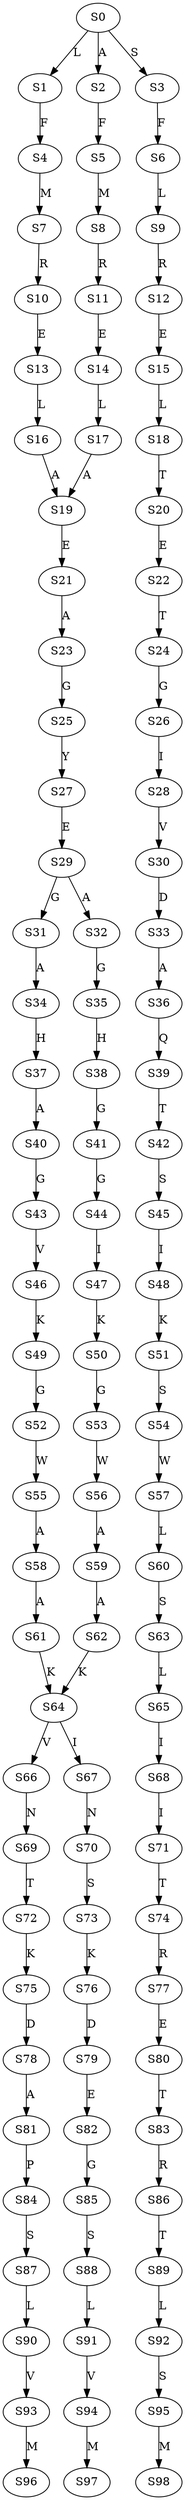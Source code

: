 strict digraph  {
	S0 -> S1 [ label = L ];
	S0 -> S2 [ label = A ];
	S0 -> S3 [ label = S ];
	S1 -> S4 [ label = F ];
	S2 -> S5 [ label = F ];
	S3 -> S6 [ label = F ];
	S4 -> S7 [ label = M ];
	S5 -> S8 [ label = M ];
	S6 -> S9 [ label = L ];
	S7 -> S10 [ label = R ];
	S8 -> S11 [ label = R ];
	S9 -> S12 [ label = R ];
	S10 -> S13 [ label = E ];
	S11 -> S14 [ label = E ];
	S12 -> S15 [ label = E ];
	S13 -> S16 [ label = L ];
	S14 -> S17 [ label = L ];
	S15 -> S18 [ label = L ];
	S16 -> S19 [ label = A ];
	S17 -> S19 [ label = A ];
	S18 -> S20 [ label = T ];
	S19 -> S21 [ label = E ];
	S20 -> S22 [ label = E ];
	S21 -> S23 [ label = A ];
	S22 -> S24 [ label = T ];
	S23 -> S25 [ label = G ];
	S24 -> S26 [ label = G ];
	S25 -> S27 [ label = Y ];
	S26 -> S28 [ label = I ];
	S27 -> S29 [ label = E ];
	S28 -> S30 [ label = V ];
	S29 -> S31 [ label = G ];
	S29 -> S32 [ label = A ];
	S30 -> S33 [ label = D ];
	S31 -> S34 [ label = A ];
	S32 -> S35 [ label = G ];
	S33 -> S36 [ label = A ];
	S34 -> S37 [ label = H ];
	S35 -> S38 [ label = H ];
	S36 -> S39 [ label = Q ];
	S37 -> S40 [ label = A ];
	S38 -> S41 [ label = G ];
	S39 -> S42 [ label = T ];
	S40 -> S43 [ label = G ];
	S41 -> S44 [ label = G ];
	S42 -> S45 [ label = S ];
	S43 -> S46 [ label = V ];
	S44 -> S47 [ label = I ];
	S45 -> S48 [ label = I ];
	S46 -> S49 [ label = K ];
	S47 -> S50 [ label = K ];
	S48 -> S51 [ label = K ];
	S49 -> S52 [ label = G ];
	S50 -> S53 [ label = G ];
	S51 -> S54 [ label = S ];
	S52 -> S55 [ label = W ];
	S53 -> S56 [ label = W ];
	S54 -> S57 [ label = W ];
	S55 -> S58 [ label = A ];
	S56 -> S59 [ label = A ];
	S57 -> S60 [ label = L ];
	S58 -> S61 [ label = A ];
	S59 -> S62 [ label = A ];
	S60 -> S63 [ label = S ];
	S61 -> S64 [ label = K ];
	S62 -> S64 [ label = K ];
	S63 -> S65 [ label = L ];
	S64 -> S66 [ label = V ];
	S64 -> S67 [ label = I ];
	S65 -> S68 [ label = I ];
	S66 -> S69 [ label = N ];
	S67 -> S70 [ label = N ];
	S68 -> S71 [ label = I ];
	S69 -> S72 [ label = T ];
	S70 -> S73 [ label = S ];
	S71 -> S74 [ label = T ];
	S72 -> S75 [ label = K ];
	S73 -> S76 [ label = K ];
	S74 -> S77 [ label = R ];
	S75 -> S78 [ label = D ];
	S76 -> S79 [ label = D ];
	S77 -> S80 [ label = E ];
	S78 -> S81 [ label = A ];
	S79 -> S82 [ label = E ];
	S80 -> S83 [ label = T ];
	S81 -> S84 [ label = P ];
	S82 -> S85 [ label = G ];
	S83 -> S86 [ label = R ];
	S84 -> S87 [ label = S ];
	S85 -> S88 [ label = S ];
	S86 -> S89 [ label = T ];
	S87 -> S90 [ label = L ];
	S88 -> S91 [ label = L ];
	S89 -> S92 [ label = L ];
	S90 -> S93 [ label = V ];
	S91 -> S94 [ label = V ];
	S92 -> S95 [ label = S ];
	S93 -> S96 [ label = M ];
	S94 -> S97 [ label = M ];
	S95 -> S98 [ label = M ];
}
